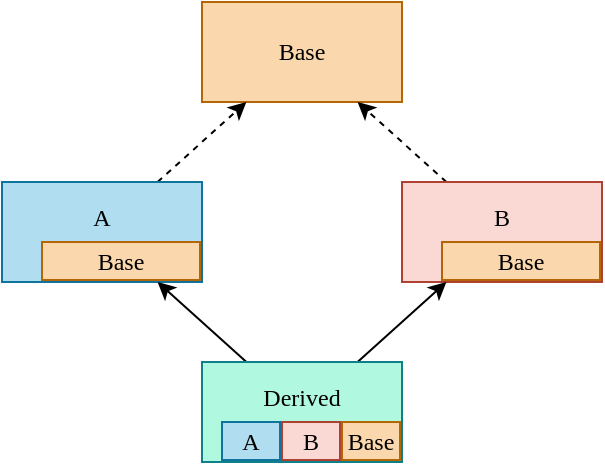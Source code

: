 <mxfile version="22.1.21" type="device">
  <diagram name="Page-1" id="o9wBVmuPF-BfS5Mu2OIw">
    <mxGraphModel dx="483" dy="330" grid="1" gridSize="10" guides="1" tooltips="1" connect="1" arrows="1" fold="1" page="1" pageScale="1" pageWidth="850" pageHeight="1100" math="0" shadow="0">
      <root>
        <mxCell id="0" />
        <mxCell id="1" parent="0" />
        <mxCell id="k8vPMHwsldSHbkCenQTe-2" value="&lt;font face=&quot;consolas&quot;&gt;Base&lt;br&gt;&lt;/font&gt;" style="rounded=0;whiteSpace=wrap;html=1;fillColor=#fad7ac;strokeColor=#b46504;" vertex="1" parent="1">
          <mxGeometry x="360" y="170" width="100" height="50" as="geometry" />
        </mxCell>
        <mxCell id="k8vPMHwsldSHbkCenQTe-15" style="rounded=0;orthogonalLoop=1;jettySize=auto;html=1;dashed=1;" edge="1" parent="1" source="k8vPMHwsldSHbkCenQTe-6" target="k8vPMHwsldSHbkCenQTe-2">
          <mxGeometry relative="1" as="geometry" />
        </mxCell>
        <mxCell id="k8vPMHwsldSHbkCenQTe-6" value="&lt;font face=&quot;consolas&quot;&gt;A&lt;br&gt;&lt;br&gt;&lt;/font&gt;" style="rounded=0;whiteSpace=wrap;html=1;fillColor=#b1ddf0;strokeColor=#10739e;" vertex="1" parent="1">
          <mxGeometry x="260" y="260" width="100" height="50" as="geometry" />
        </mxCell>
        <mxCell id="k8vPMHwsldSHbkCenQTe-17" style="rounded=0;orthogonalLoop=1;jettySize=auto;html=1;dashed=1;" edge="1" parent="1" source="k8vPMHwsldSHbkCenQTe-7" target="k8vPMHwsldSHbkCenQTe-2">
          <mxGeometry relative="1" as="geometry" />
        </mxCell>
        <mxCell id="k8vPMHwsldSHbkCenQTe-7" value="&lt;font face=&quot;consolas&quot;&gt;B&lt;br&gt;&lt;br&gt;&lt;/font&gt;" style="rounded=0;whiteSpace=wrap;html=1;fillColor=#fad9d5;strokeColor=#ae4132;" vertex="1" parent="1">
          <mxGeometry x="460" y="260" width="100" height="50" as="geometry" />
        </mxCell>
        <mxCell id="k8vPMHwsldSHbkCenQTe-8" value="&lt;font face=&quot;consolas&quot;&gt;Base&lt;br&gt;&lt;/font&gt;" style="rounded=0;whiteSpace=wrap;html=1;fillColor=#fad7ac;strokeColor=#b46504;" vertex="1" parent="1">
          <mxGeometry x="280" y="290" width="79" height="19" as="geometry" />
        </mxCell>
        <mxCell id="k8vPMHwsldSHbkCenQTe-9" value="&lt;font face=&quot;consolas&quot;&gt;Base&lt;br&gt;&lt;/font&gt;" style="rounded=0;whiteSpace=wrap;html=1;fillColor=#fad7ac;strokeColor=#b46504;" vertex="1" parent="1">
          <mxGeometry x="480" y="290" width="79" height="19" as="geometry" />
        </mxCell>
        <mxCell id="k8vPMHwsldSHbkCenQTe-18" style="rounded=0;orthogonalLoop=1;jettySize=auto;html=1;" edge="1" parent="1" source="k8vPMHwsldSHbkCenQTe-10" target="k8vPMHwsldSHbkCenQTe-6">
          <mxGeometry relative="1" as="geometry" />
        </mxCell>
        <mxCell id="k8vPMHwsldSHbkCenQTe-19" style="rounded=0;orthogonalLoop=1;jettySize=auto;html=1;" edge="1" parent="1" source="k8vPMHwsldSHbkCenQTe-10" target="k8vPMHwsldSHbkCenQTe-7">
          <mxGeometry relative="1" as="geometry" />
        </mxCell>
        <mxCell id="k8vPMHwsldSHbkCenQTe-10" value="&lt;font face=&quot;consolas&quot;&gt;Derived&lt;br&gt;&lt;br&gt;&lt;/font&gt;" style="rounded=0;whiteSpace=wrap;html=1;fillColor=#B0F9E0;strokeColor=#0E8088;" vertex="1" parent="1">
          <mxGeometry x="360" y="350" width="100" height="50" as="geometry" />
        </mxCell>
        <mxCell id="k8vPMHwsldSHbkCenQTe-11" value="&lt;font face=&quot;consolas&quot;&gt;A&lt;br&gt;&lt;/font&gt;" style="rounded=0;whiteSpace=wrap;html=1;fillColor=#b1ddf0;strokeColor=#10739e;" vertex="1" parent="1">
          <mxGeometry x="370" y="380" width="29" height="19" as="geometry" />
        </mxCell>
        <mxCell id="k8vPMHwsldSHbkCenQTe-12" value="&lt;font face=&quot;consolas&quot;&gt;B&lt;br&gt;&lt;/font&gt;" style="rounded=0;whiteSpace=wrap;html=1;fillColor=#fad9d5;strokeColor=#ae4132;" vertex="1" parent="1">
          <mxGeometry x="400" y="380" width="29" height="19" as="geometry" />
        </mxCell>
        <mxCell id="k8vPMHwsldSHbkCenQTe-14" value="&lt;font face=&quot;consolas&quot;&gt;Base&lt;br&gt;&lt;/font&gt;" style="rounded=0;whiteSpace=wrap;html=1;fillColor=#fad7ac;strokeColor=#b46504;" vertex="1" parent="1">
          <mxGeometry x="430" y="380" width="29" height="19" as="geometry" />
        </mxCell>
      </root>
    </mxGraphModel>
  </diagram>
</mxfile>
